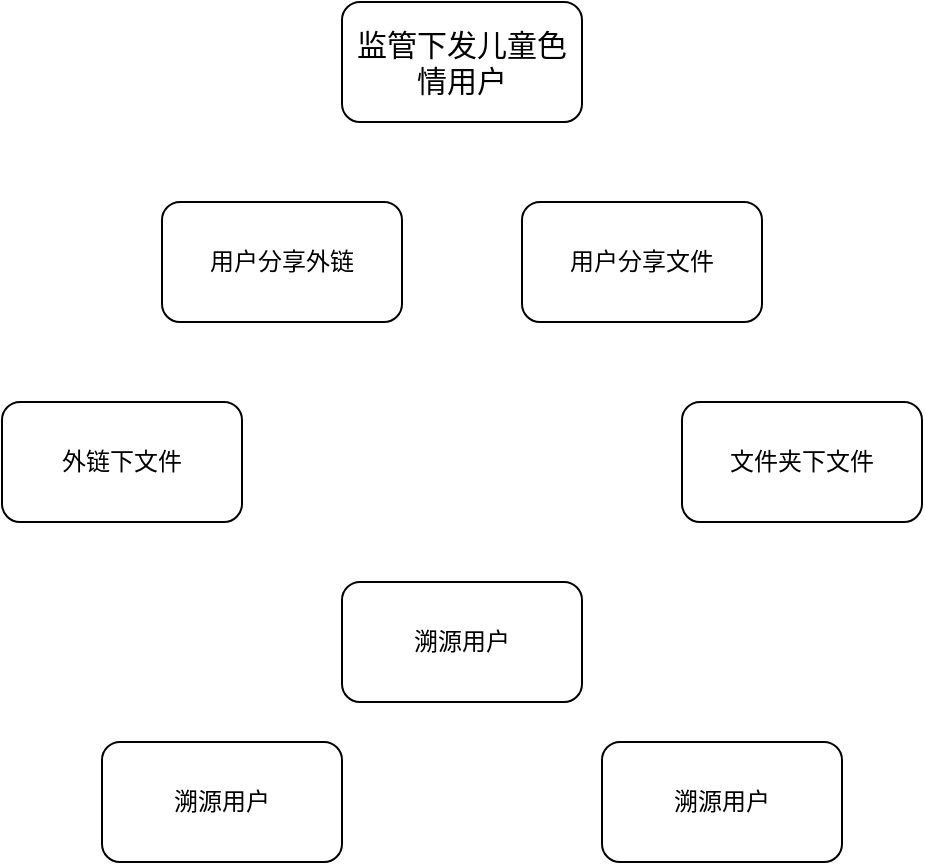 <mxfile version="21.3.5" type="github">
  <diagram name="第 1 页" id="ln_IlPdDiORjP3YLv3bt">
    <mxGraphModel dx="954" dy="590" grid="1" gridSize="10" guides="1" tooltips="1" connect="1" arrows="1" fold="1" page="1" pageScale="1" pageWidth="827" pageHeight="1169" math="0" shadow="0">
      <root>
        <mxCell id="0" />
        <mxCell id="1" parent="0" />
        <mxCell id="__9nwrpT_g-zmR8Oy9NC-1" value="&lt;font style=&quot;font-size: 15px;&quot;&gt;监管下发儿童色情用户&lt;/font&gt;" style="rounded=1;whiteSpace=wrap;html=1;" vertex="1" parent="1">
          <mxGeometry x="370" y="80" width="120" height="60" as="geometry" />
        </mxCell>
        <mxCell id="__9nwrpT_g-zmR8Oy9NC-2" value="用户分享外链" style="rounded=1;whiteSpace=wrap;html=1;" vertex="1" parent="1">
          <mxGeometry x="280" y="180" width="120" height="60" as="geometry" />
        </mxCell>
        <mxCell id="__9nwrpT_g-zmR8Oy9NC-3" value="用户分享文件" style="rounded=1;whiteSpace=wrap;html=1;" vertex="1" parent="1">
          <mxGeometry x="460" y="180" width="120" height="60" as="geometry" />
        </mxCell>
        <mxCell id="__9nwrpT_g-zmR8Oy9NC-4" value="外链下文件" style="rounded=1;whiteSpace=wrap;html=1;" vertex="1" parent="1">
          <mxGeometry x="200" y="280" width="120" height="60" as="geometry" />
        </mxCell>
        <mxCell id="__9nwrpT_g-zmR8Oy9NC-5" value="溯源用户" style="rounded=1;whiteSpace=wrap;html=1;" vertex="1" parent="1">
          <mxGeometry x="370" y="370" width="120" height="60" as="geometry" />
        </mxCell>
        <mxCell id="__9nwrpT_g-zmR8Oy9NC-6" value="文件夹下文件" style="rounded=1;whiteSpace=wrap;html=1;" vertex="1" parent="1">
          <mxGeometry x="540" y="280" width="120" height="60" as="geometry" />
        </mxCell>
        <mxCell id="__9nwrpT_g-zmR8Oy9NC-7" value="溯源用户" style="rounded=1;whiteSpace=wrap;html=1;" vertex="1" parent="1">
          <mxGeometry x="250" y="450" width="120" height="60" as="geometry" />
        </mxCell>
        <mxCell id="__9nwrpT_g-zmR8Oy9NC-8" value="溯源用户" style="rounded=1;whiteSpace=wrap;html=1;" vertex="1" parent="1">
          <mxGeometry x="500" y="450" width="120" height="60" as="geometry" />
        </mxCell>
      </root>
    </mxGraphModel>
  </diagram>
</mxfile>
